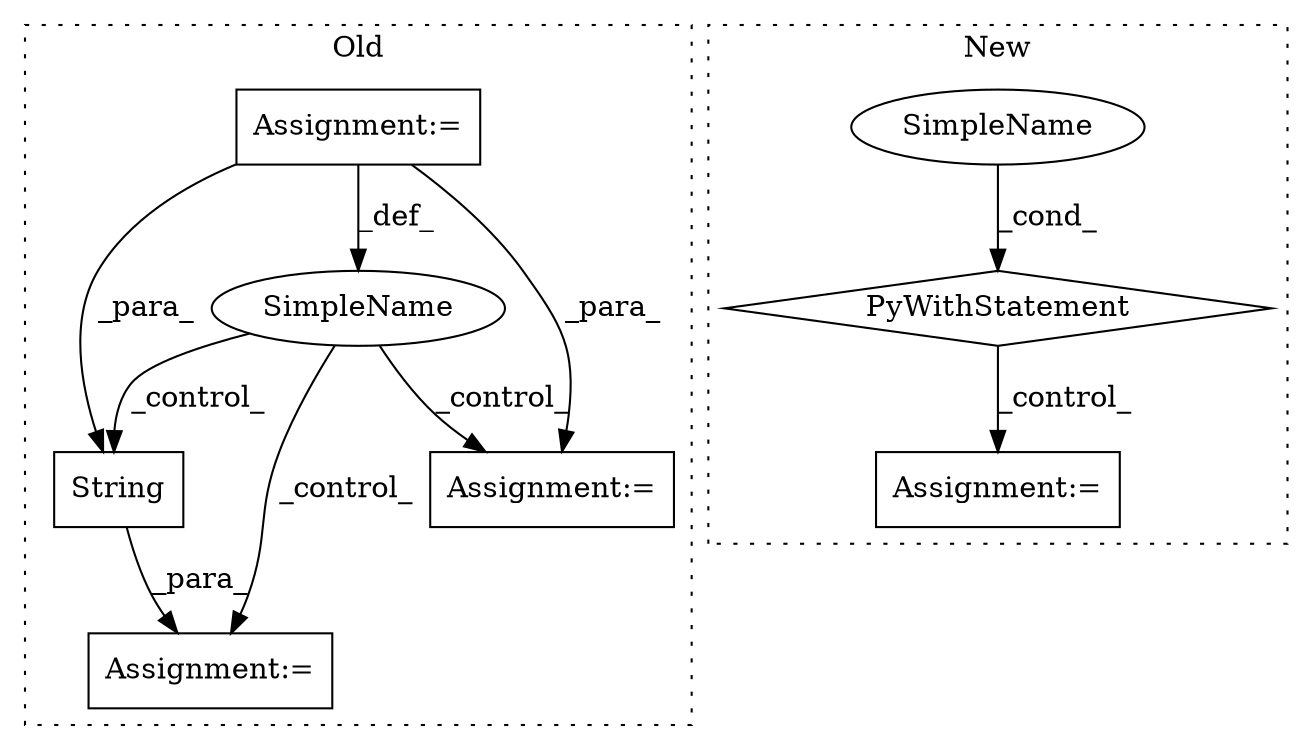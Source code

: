 digraph G {
subgraph cluster0 {
1 [label="String" a="32" s="8126,8183" l="7,1" shape="box"];
5 [label="Assignment:=" a="7" s="8369" l="1" shape="box"];
6 [label="Assignment:=" a="7" s="7885,7981" l="73,2" shape="box"];
7 [label="SimpleName" a="42" s="" l="" shape="ellipse"];
8 [label="Assignment:=" a="7" s="8291" l="1" shape="box"];
label = "Old";
style="dotted";
}
subgraph cluster1 {
2 [label="PyWithStatement" a="104" s="8195,8229" l="10,2" shape="diamond"];
3 [label="Assignment:=" a="7" s="8266" l="14" shape="box"];
4 [label="SimpleName" a="42" s="" l="" shape="ellipse"];
label = "New";
style="dotted";
}
1 -> 5 [label="_para_"];
2 -> 3 [label="_control_"];
4 -> 2 [label="_cond_"];
6 -> 8 [label="_para_"];
6 -> 7 [label="_def_"];
6 -> 1 [label="_para_"];
7 -> 5 [label="_control_"];
7 -> 8 [label="_control_"];
7 -> 1 [label="_control_"];
}